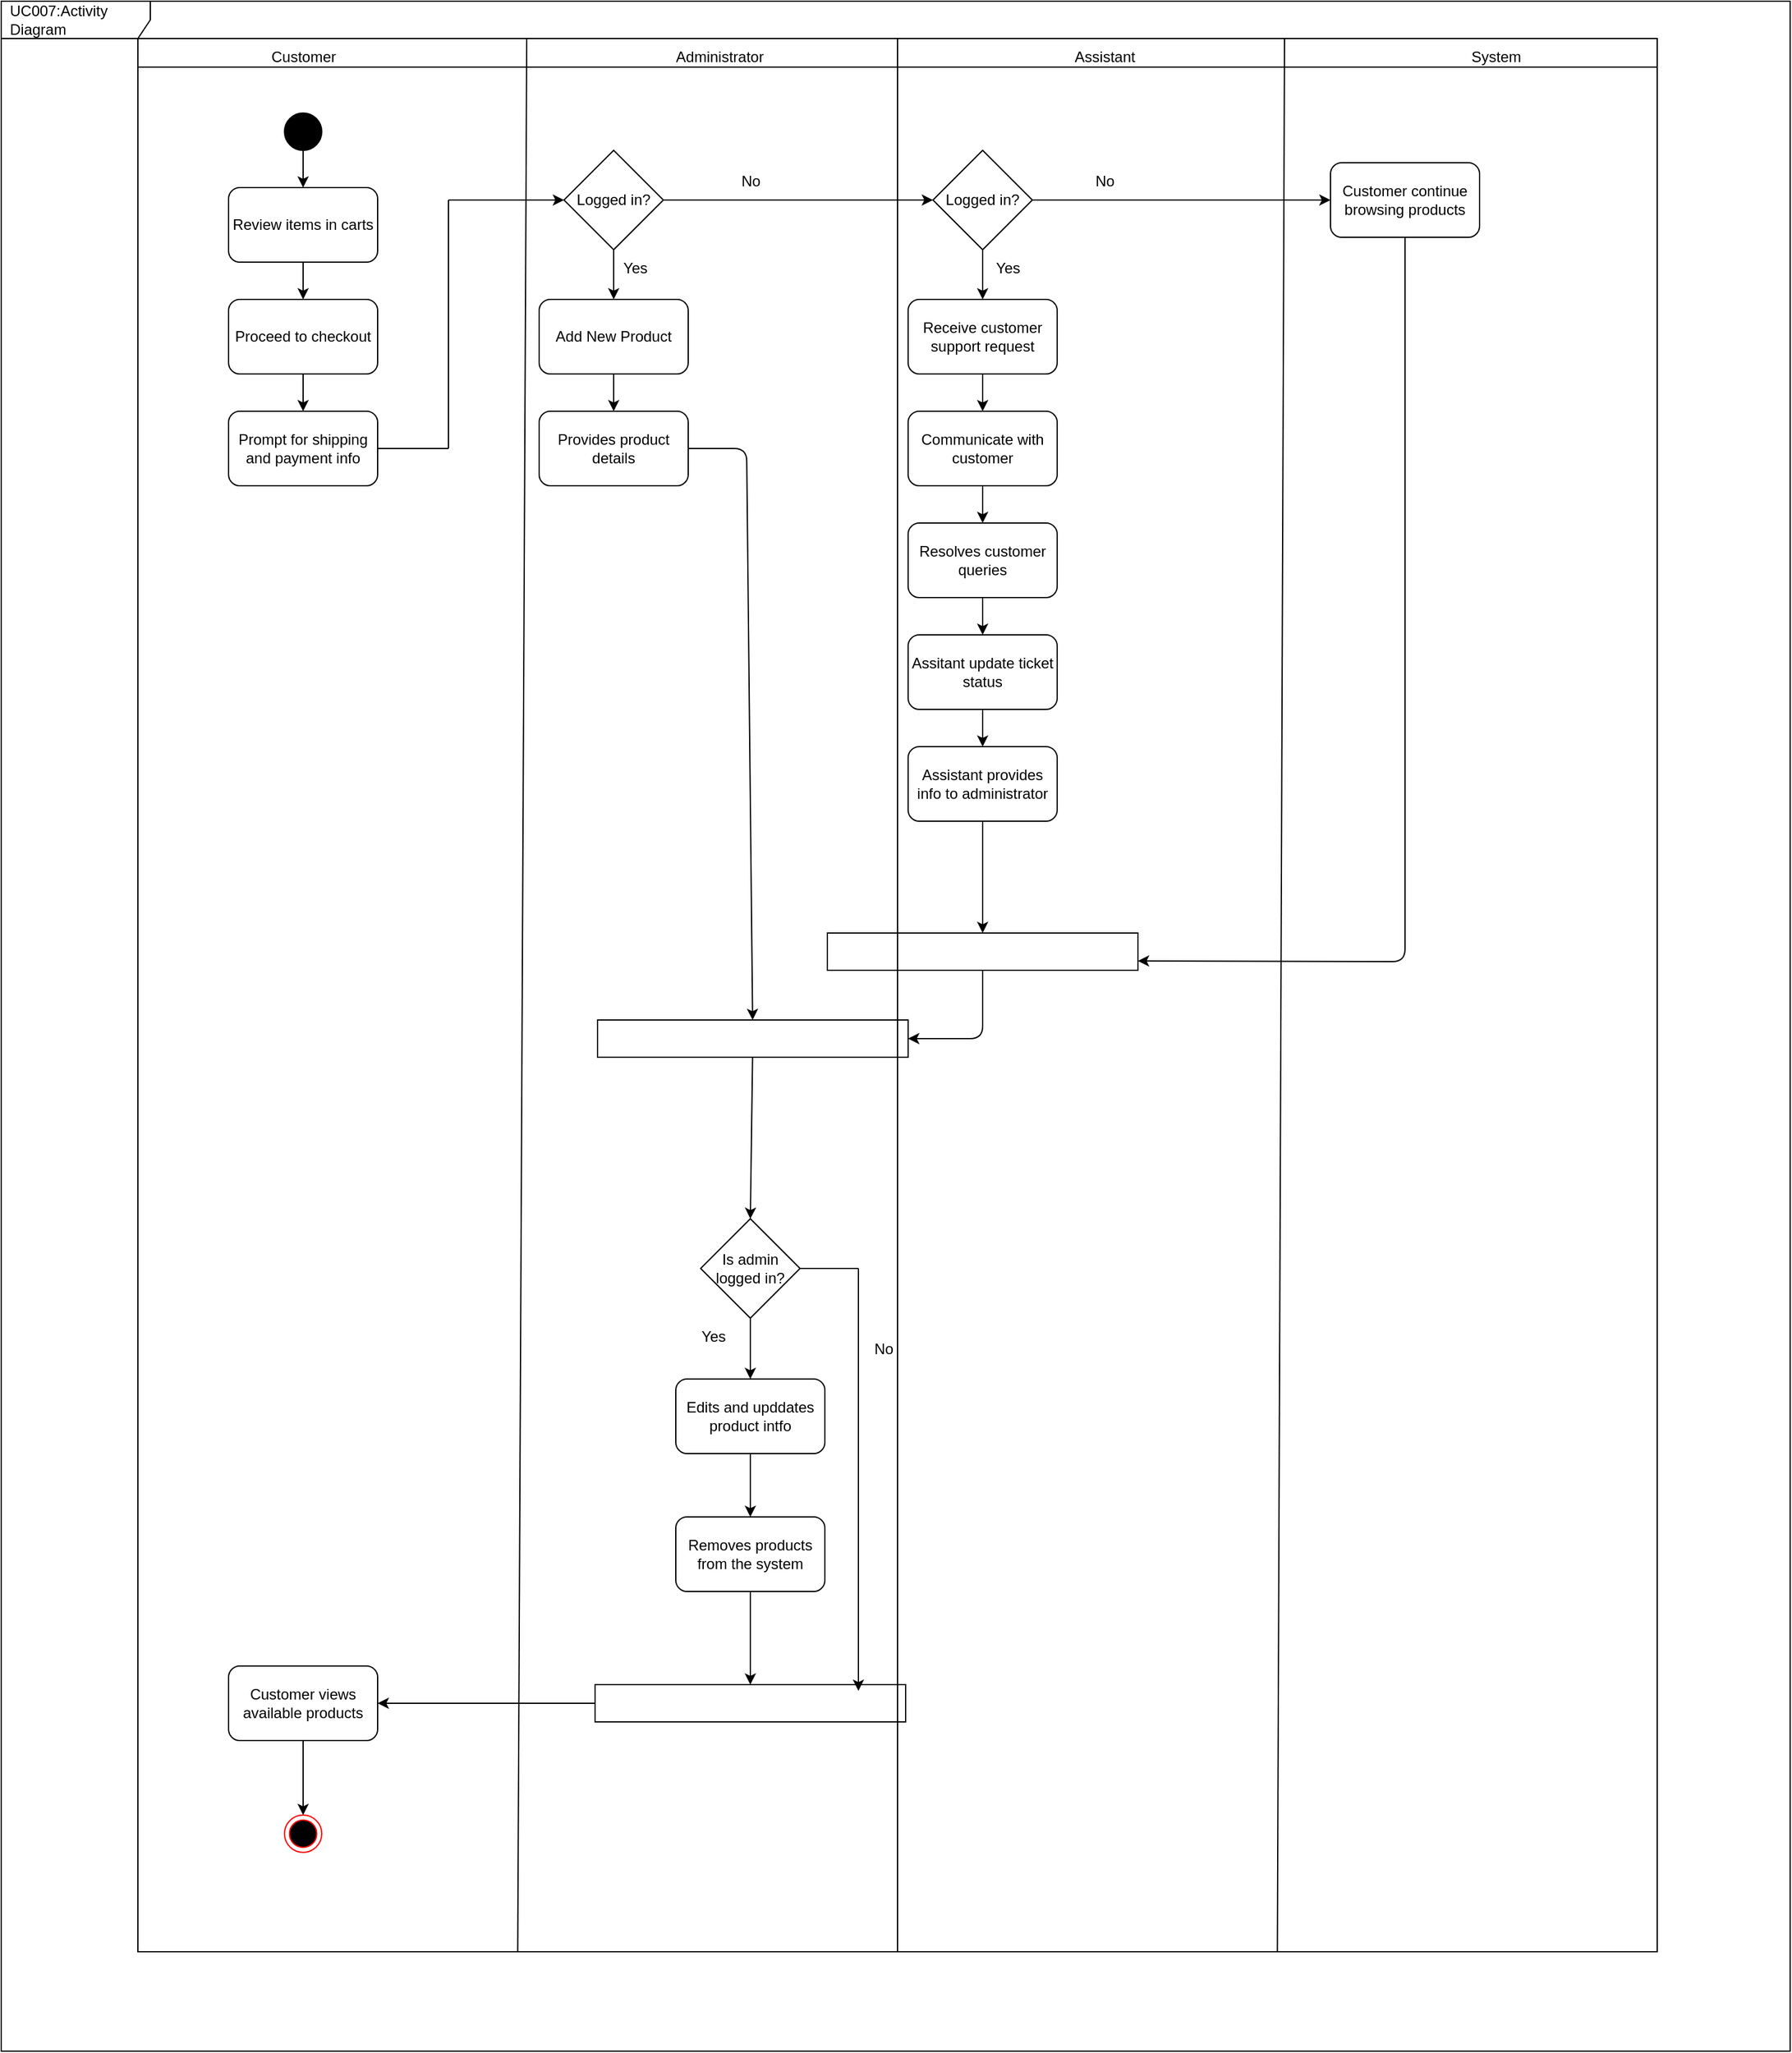 <mxfile>
    <diagram id="PaMcSHe_9nZht5fnbbpC" name="Page-1">
        <mxGraphModel dx="1471" dy="696" grid="1" gridSize="10" guides="1" tooltips="1" connect="1" arrows="1" fold="1" page="1" pageScale="1" pageWidth="827" pageHeight="1169" math="0" shadow="0">
            <root>
                <mxCell id="0"/>
                <mxCell id="1" parent="0"/>
                <mxCell id="5" value="&amp;nbsp;" style="swimlane;whiteSpace=wrap;html=1;" parent="1" vertex="1">
                    <mxGeometry x="-10" y="30" width="1223" height="1540" as="geometry"/>
                </mxCell>
                <mxCell id="136" value="" style="endArrow=none;html=1;entryX=0.5;entryY=0;entryDx=0;entryDy=0;exitX=0.25;exitY=1;exitDx=0;exitDy=0;" parent="5" source="5" edge="1">
                    <mxGeometry width="50" height="50" relative="1" as="geometry">
                        <mxPoint x="313" y="1160" as="sourcePoint"/>
                        <mxPoint x="313" as="targetPoint"/>
                    </mxGeometry>
                </mxCell>
                <mxCell id="137" value="" style="endArrow=none;html=1;entryX=0.5;entryY=0;entryDx=0;entryDy=0;exitX=0.75;exitY=1;exitDx=0;exitDy=0;" parent="5" source="5" edge="1">
                    <mxGeometry width="50" height="50" relative="1" as="geometry">
                        <mxPoint x="923" y="1160" as="sourcePoint"/>
                        <mxPoint x="923" as="targetPoint"/>
                    </mxGeometry>
                </mxCell>
                <mxCell id="138" value="Customer" style="text;html=1;align=center;verticalAlign=middle;resizable=0;points=[];autosize=1;strokeColor=none;fillColor=none;" parent="5" vertex="1">
                    <mxGeometry x="93" width="80" height="30" as="geometry"/>
                </mxCell>
                <mxCell id="139" value="Administrator" style="text;html=1;align=center;verticalAlign=middle;resizable=0;points=[];autosize=1;strokeColor=none;fillColor=none;" parent="5" vertex="1">
                    <mxGeometry x="423" width="90" height="30" as="geometry"/>
                </mxCell>
                <mxCell id="140" value="Assistant" style="text;html=1;align=center;verticalAlign=middle;resizable=0;points=[];autosize=1;strokeColor=none;fillColor=none;" parent="5" vertex="1">
                    <mxGeometry x="743" width="70" height="30" as="geometry"/>
                </mxCell>
                <mxCell id="141" value="System" style="text;html=1;align=center;verticalAlign=middle;resizable=0;points=[];autosize=1;strokeColor=none;fillColor=none;" parent="5" vertex="1">
                    <mxGeometry x="1063" width="60" height="30" as="geometry"/>
                </mxCell>
                <mxCell id="206" style="edgeStyle=none;html=1;entryX=0.5;entryY=0;entryDx=0;entryDy=0;" parent="5" source="142" target="143" edge="1">
                    <mxGeometry relative="1" as="geometry"/>
                </mxCell>
                <mxCell id="142" value="" style="ellipse;fillColor=strokeColor;" parent="5" vertex="1">
                    <mxGeometry x="118" y="60" width="30" height="30" as="geometry"/>
                </mxCell>
                <mxCell id="148" style="edgeStyle=none;html=1;entryX=0.5;entryY=0;entryDx=0;entryDy=0;" parent="5" source="143" target="144" edge="1">
                    <mxGeometry relative="1" as="geometry"/>
                </mxCell>
                <mxCell id="143" value="Review items in carts" style="rounded=1;whiteSpace=wrap;html=1;" parent="5" vertex="1">
                    <mxGeometry x="73" y="120" width="120" height="60" as="geometry"/>
                </mxCell>
                <mxCell id="149" style="edgeStyle=none;html=1;entryX=0.5;entryY=0;entryDx=0;entryDy=0;" parent="5" source="144" target="145" edge="1">
                    <mxGeometry relative="1" as="geometry"/>
                </mxCell>
                <mxCell id="144" value="Proceed to checkout" style="rounded=1;whiteSpace=wrap;html=1;" parent="5" vertex="1">
                    <mxGeometry x="73" y="210" width="120" height="60" as="geometry"/>
                </mxCell>
                <mxCell id="145" value="Prompt for shipping and payment info" style="rounded=1;whiteSpace=wrap;html=1;" parent="5" vertex="1">
                    <mxGeometry x="73" y="300" width="120" height="60" as="geometry"/>
                </mxCell>
                <mxCell id="154" style="edgeStyle=none;html=1;entryX=0;entryY=0.5;entryDx=0;entryDy=0;" parent="5" source="147" target="152" edge="1">
                    <mxGeometry relative="1" as="geometry"/>
                </mxCell>
                <mxCell id="157" style="edgeStyle=none;html=1;entryX=0.5;entryY=0;entryDx=0;entryDy=0;" parent="5" source="147" target="156" edge="1">
                    <mxGeometry relative="1" as="geometry"/>
                </mxCell>
                <mxCell id="147" value="Logged in?" style="rhombus;whiteSpace=wrap;html=1;" parent="5" vertex="1">
                    <mxGeometry x="343" y="90" width="80" height="80" as="geometry"/>
                </mxCell>
                <mxCell id="165" style="edgeStyle=none;html=1;entryX=0;entryY=0.5;entryDx=0;entryDy=0;" parent="5" source="152" target="164" edge="1">
                    <mxGeometry relative="1" as="geometry"/>
                </mxCell>
                <mxCell id="180" style="edgeStyle=none;html=1;entryX=0.5;entryY=0;entryDx=0;entryDy=0;" parent="5" source="152" target="167" edge="1">
                    <mxGeometry relative="1" as="geometry"/>
                </mxCell>
                <mxCell id="152" value="Logged in?" style="rhombus;whiteSpace=wrap;html=1;" parent="5" vertex="1">
                    <mxGeometry x="640" y="90" width="80" height="80" as="geometry"/>
                </mxCell>
                <mxCell id="155" value="No" style="text;html=1;align=center;verticalAlign=middle;resizable=0;points=[];autosize=1;strokeColor=none;fillColor=none;" parent="5" vertex="1">
                    <mxGeometry x="473" y="100" width="40" height="30" as="geometry"/>
                </mxCell>
                <mxCell id="163" style="edgeStyle=none;html=1;entryX=0.5;entryY=0;entryDx=0;entryDy=0;" parent="5" source="156" target="158" edge="1">
                    <mxGeometry relative="1" as="geometry"/>
                </mxCell>
                <mxCell id="156" value="Add New Product" style="rounded=1;whiteSpace=wrap;html=1;" parent="5" vertex="1">
                    <mxGeometry x="323" y="210" width="120" height="60" as="geometry"/>
                </mxCell>
                <mxCell id="221" style="edgeStyle=none;html=1;" edge="1" parent="5" source="158" target="220">
                    <mxGeometry relative="1" as="geometry">
                        <Array as="points">
                            <mxPoint x="490" y="330"/>
                        </Array>
                    </mxGeometry>
                </mxCell>
                <mxCell id="158" value="Provides product details" style="rounded=1;whiteSpace=wrap;html=1;" parent="5" vertex="1">
                    <mxGeometry x="323" y="300" width="120" height="60" as="geometry"/>
                </mxCell>
                <mxCell id="162" value="Yes" style="text;html=1;align=center;verticalAlign=middle;resizable=0;points=[];autosize=1;strokeColor=none;fillColor=none;" parent="5" vertex="1">
                    <mxGeometry x="380" y="170" width="40" height="30" as="geometry"/>
                </mxCell>
                <mxCell id="218" style="edgeStyle=none;html=1;entryX=1;entryY=0.75;entryDx=0;entryDy=0;" edge="1" parent="5" source="164" target="207">
                    <mxGeometry relative="1" as="geometry">
                        <Array as="points">
                            <mxPoint x="1020" y="743"/>
                        </Array>
                    </mxGeometry>
                </mxCell>
                <mxCell id="164" value="Customer continue browsing products" style="rounded=1;whiteSpace=wrap;html=1;" parent="5" vertex="1">
                    <mxGeometry x="960" y="100" width="120" height="60" as="geometry"/>
                </mxCell>
                <mxCell id="166" value="No" style="text;html=1;align=center;verticalAlign=middle;resizable=0;points=[];autosize=1;strokeColor=none;fillColor=none;" parent="5" vertex="1">
                    <mxGeometry x="758" y="100" width="40" height="30" as="geometry"/>
                </mxCell>
                <mxCell id="181" style="edgeStyle=none;html=1;entryX=0.5;entryY=0;entryDx=0;entryDy=0;" parent="5" source="167" target="169" edge="1">
                    <mxGeometry relative="1" as="geometry"/>
                </mxCell>
                <mxCell id="167" value="Receive customer support request" style="rounded=1;whiteSpace=wrap;html=1;" parent="5" vertex="1">
                    <mxGeometry x="620" y="210" width="120" height="60" as="geometry"/>
                </mxCell>
                <mxCell id="182" style="edgeStyle=none;html=1;entryX=0.5;entryY=0;entryDx=0;entryDy=0;" parent="5" source="169" target="170" edge="1">
                    <mxGeometry relative="1" as="geometry"/>
                </mxCell>
                <mxCell id="169" value="Communicate with customer" style="rounded=1;whiteSpace=wrap;html=1;" parent="5" vertex="1">
                    <mxGeometry x="620" y="300" width="120" height="60" as="geometry"/>
                </mxCell>
                <mxCell id="183" style="edgeStyle=none;html=1;entryX=0.5;entryY=0;entryDx=0;entryDy=0;" parent="5" source="170" target="171" edge="1">
                    <mxGeometry relative="1" as="geometry"/>
                </mxCell>
                <mxCell id="170" value="Resolves customer queries" style="rounded=1;whiteSpace=wrap;html=1;" parent="5" vertex="1">
                    <mxGeometry x="620" y="390" width="120" height="60" as="geometry"/>
                </mxCell>
                <mxCell id="184" style="edgeStyle=none;html=1;entryX=0.5;entryY=0;entryDx=0;entryDy=0;" parent="5" source="171" target="172" edge="1">
                    <mxGeometry relative="1" as="geometry"/>
                </mxCell>
                <mxCell id="171" value="Assitant update ticket status" style="rounded=1;whiteSpace=wrap;html=1;" parent="5" vertex="1">
                    <mxGeometry x="620" y="480" width="120" height="60" as="geometry"/>
                </mxCell>
                <mxCell id="217" value="" style="edgeStyle=none;html=1;" edge="1" parent="5" source="172" target="207">
                    <mxGeometry relative="1" as="geometry"/>
                </mxCell>
                <mxCell id="172" value="Assistant provides info to administrator" style="rounded=1;whiteSpace=wrap;html=1;" parent="5" vertex="1">
                    <mxGeometry x="620" y="570" width="120" height="60" as="geometry"/>
                </mxCell>
                <mxCell id="185" value="Yes" style="text;html=1;align=center;verticalAlign=middle;resizable=0;points=[];autosize=1;strokeColor=none;fillColor=none;" parent="5" vertex="1">
                    <mxGeometry x="680" y="170" width="40" height="30" as="geometry"/>
                </mxCell>
                <mxCell id="189" style="edgeStyle=none;html=1;exitX=0.5;exitY=1;exitDx=0;exitDy=0;entryX=0.5;entryY=0;entryDx=0;entryDy=0;" parent="5" source="186" target="188" edge="1">
                    <mxGeometry relative="1" as="geometry"/>
                </mxCell>
                <mxCell id="186" value="Is admin logged in?" style="rhombus;whiteSpace=wrap;html=1;" parent="5" vertex="1">
                    <mxGeometry x="453" y="950" width="80" height="80" as="geometry"/>
                </mxCell>
                <mxCell id="192" style="edgeStyle=none;html=1;" parent="5" source="188" target="191" edge="1">
                    <mxGeometry relative="1" as="geometry"/>
                </mxCell>
                <mxCell id="188" value="Edits and upddates product intfo" style="rounded=1;whiteSpace=wrap;html=1;" parent="5" vertex="1">
                    <mxGeometry x="433" y="1079" width="120" height="60" as="geometry"/>
                </mxCell>
                <mxCell id="226" style="edgeStyle=none;html=1;entryX=0.5;entryY=0;entryDx=0;entryDy=0;" edge="1" parent="5" source="191" target="224">
                    <mxGeometry relative="1" as="geometry"/>
                </mxCell>
                <mxCell id="191" value="Removes products from the system" style="rounded=1;whiteSpace=wrap;html=1;" parent="5" vertex="1">
                    <mxGeometry x="433" y="1190" width="120" height="60" as="geometry"/>
                </mxCell>
                <mxCell id="195" value="Yes" style="text;html=1;align=center;verticalAlign=middle;resizable=0;points=[];autosize=1;strokeColor=none;fillColor=none;" parent="5" vertex="1">
                    <mxGeometry x="443" y="1030" width="40" height="30" as="geometry"/>
                </mxCell>
                <mxCell id="199" value="No" style="text;html=1;align=center;verticalAlign=middle;resizable=0;points=[];autosize=1;strokeColor=none;fillColor=none;" parent="5" vertex="1">
                    <mxGeometry x="580" y="1040" width="40" height="30" as="geometry"/>
                </mxCell>
                <mxCell id="204" style="edgeStyle=none;html=1;entryX=0.5;entryY=0;entryDx=0;entryDy=0;" parent="5" source="200" target="203" edge="1">
                    <mxGeometry relative="1" as="geometry"/>
                </mxCell>
                <mxCell id="200" value="Customer views available products" style="rounded=1;whiteSpace=wrap;html=1;" parent="5" vertex="1">
                    <mxGeometry x="73" y="1310" width="120" height="60" as="geometry"/>
                </mxCell>
                <mxCell id="203" value="" style="ellipse;html=1;shape=endState;fillColor=#000000;strokeColor=#ff0000;" parent="5" vertex="1">
                    <mxGeometry x="118" y="1430" width="30" height="30" as="geometry"/>
                </mxCell>
                <mxCell id="222" style="edgeStyle=none;html=1;entryX=1;entryY=0.5;entryDx=0;entryDy=0;" edge="1" parent="5" source="207" target="220">
                    <mxGeometry relative="1" as="geometry">
                        <Array as="points">
                            <mxPoint x="680" y="805"/>
                        </Array>
                    </mxGeometry>
                </mxCell>
                <mxCell id="207" value="" style="rounded=0;whiteSpace=wrap;html=1;" vertex="1" parent="5">
                    <mxGeometry x="555" y="720" width="250" height="30" as="geometry"/>
                </mxCell>
                <mxCell id="223" style="edgeStyle=none;html=1;entryX=0.5;entryY=0;entryDx=0;entryDy=0;" edge="1" parent="5" source="220" target="186">
                    <mxGeometry relative="1" as="geometry"/>
                </mxCell>
                <mxCell id="220" value="" style="rounded=0;whiteSpace=wrap;html=1;" vertex="1" parent="5">
                    <mxGeometry x="370" y="790" width="250" height="30" as="geometry"/>
                </mxCell>
                <mxCell id="227" style="edgeStyle=none;html=1;" edge="1" parent="5" source="224" target="200">
                    <mxGeometry relative="1" as="geometry"/>
                </mxCell>
                <mxCell id="224" value="" style="rounded=0;whiteSpace=wrap;html=1;" vertex="1" parent="5">
                    <mxGeometry x="368" y="1325" width="250" height="30" as="geometry"/>
                </mxCell>
                <mxCell id="7" value="" style="endArrow=none;html=1;entryX=0.5;entryY=0;entryDx=0;entryDy=0;exitX=0.5;exitY=1;exitDx=0;exitDy=0;" parent="1" source="5" target="5" edge="1">
                    <mxGeometry width="50" height="50" relative="1" as="geometry">
                        <mxPoint x="330" y="370" as="sourcePoint"/>
                        <mxPoint x="380" y="320" as="targetPoint"/>
                    </mxGeometry>
                </mxCell>
                <mxCell id="18" value="Start" style="text;html=1;align=center;verticalAlign=middle;resizable=0;points=[];autosize=1;strokeColor=none;fillColor=none;fontColor=#FFFFFF;" parent="1" vertex="1">
                    <mxGeometry x="355" y="135" width="50" height="30" as="geometry"/>
                </mxCell>
                <mxCell id="159" value="" style="endArrow=none;html=1;exitX=1;exitY=0.5;exitDx=0;exitDy=0;" parent="1" source="145" edge="1">
                    <mxGeometry width="50" height="50" relative="1" as="geometry">
                        <mxPoint x="530" y="490" as="sourcePoint"/>
                        <mxPoint x="240" y="360" as="targetPoint"/>
                    </mxGeometry>
                </mxCell>
                <mxCell id="160" value="" style="endArrow=none;html=1;" parent="1" edge="1">
                    <mxGeometry width="50" height="50" relative="1" as="geometry">
                        <mxPoint x="240" y="360" as="sourcePoint"/>
                        <mxPoint x="240" y="160" as="targetPoint"/>
                    </mxGeometry>
                </mxCell>
                <mxCell id="161" value="" style="endArrow=classic;html=1;entryX=0;entryY=0.5;entryDx=0;entryDy=0;" parent="1" target="147" edge="1">
                    <mxGeometry width="50" height="50" relative="1" as="geometry">
                        <mxPoint x="240" y="160" as="sourcePoint"/>
                        <mxPoint x="580" y="440" as="targetPoint"/>
                    </mxGeometry>
                </mxCell>
                <mxCell id="196" value="" style="endArrow=none;html=1;exitX=1;exitY=0.5;exitDx=0;exitDy=0;" parent="1" source="186" edge="1">
                    <mxGeometry width="50" height="50" relative="1" as="geometry">
                        <mxPoint x="480" y="1090" as="sourcePoint"/>
                        <mxPoint x="570" y="1020" as="targetPoint"/>
                    </mxGeometry>
                </mxCell>
                <mxCell id="225" value="" style="endArrow=classic;html=1;" edge="1" parent="1">
                    <mxGeometry width="50" height="50" relative="1" as="geometry">
                        <mxPoint x="570" y="1020" as="sourcePoint"/>
                        <mxPoint x="570" y="1360" as="targetPoint"/>
                    </mxGeometry>
                </mxCell>
                <mxCell id="229" value="UC007:Activity Diagram" style="shape=umlFrame;whiteSpace=wrap;html=1;width=120;height=30;boundedLbl=1;verticalAlign=middle;align=left;spacingLeft=5;" vertex="1" parent="1">
                    <mxGeometry x="-120" width="1440" height="1650" as="geometry"/>
                </mxCell>
            </root>
        </mxGraphModel>
    </diagram>
</mxfile>